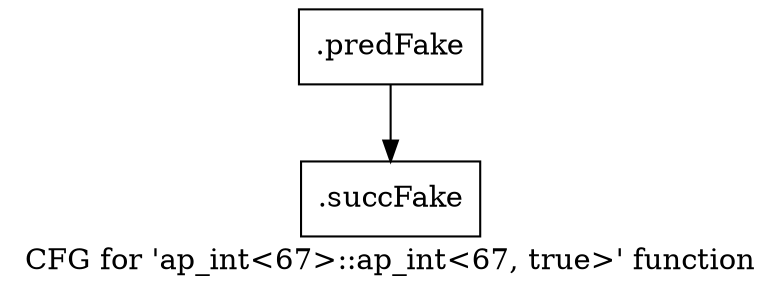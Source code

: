 digraph "CFG for 'ap_int\<67\>::ap_int\<67, true\>' function" {
	label="CFG for 'ap_int\<67\>::ap_int\<67, true\>' function";

	Node0x5f13c90 [shape=record,filename="",linenumber="",label="{.predFake}"];
	Node0x5f13c90 -> Node0x62f7460[ callList="" memoryops="" filename="/mnt/xilinx/Vitis_HLS/2021.2/include/ap_int.h" execusionnum="1"];
	Node0x62f7460 [shape=record,filename="/mnt/xilinx/Vitis_HLS/2021.2/include/ap_int.h",linenumber="138",label="{.succFake}"];
}
